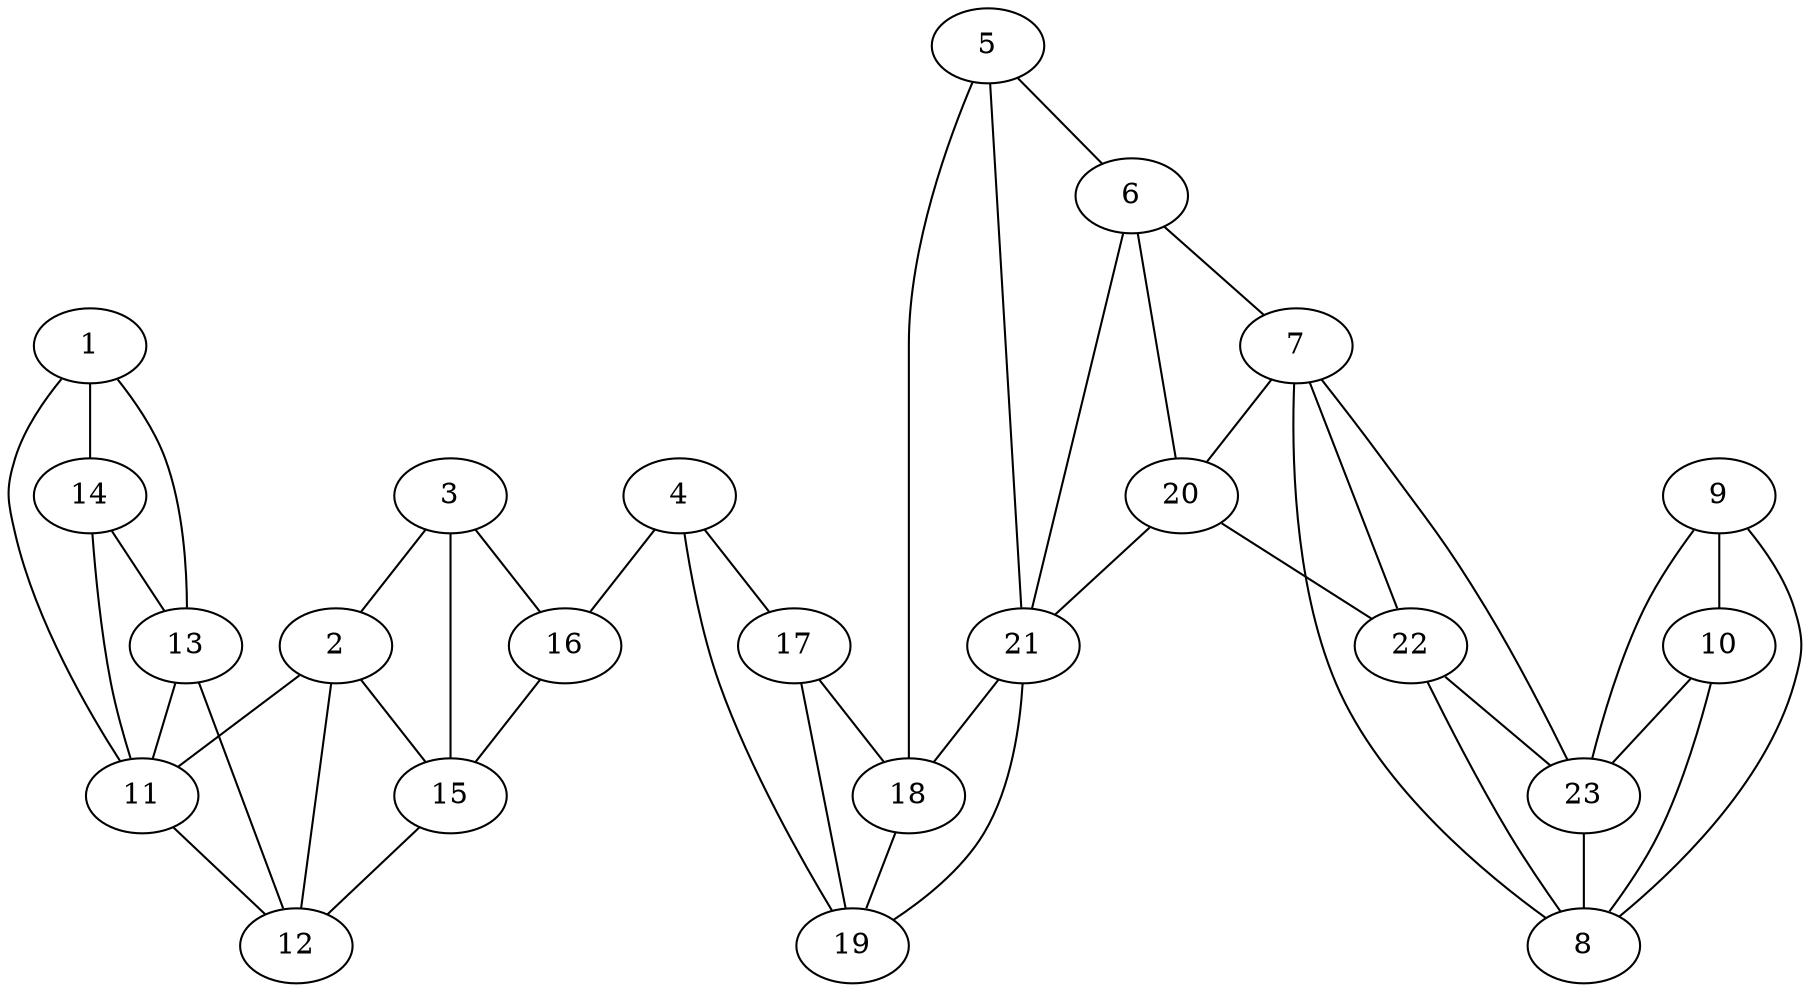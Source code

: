 graph pdb1oi7 {
	1	 [aaLength=15,
		sequence=GREGQFHTKQMLTYG,
		type=0];
	11	 [aaLength=2,
		sequence=EV,
		type=1];
	1 -- 11	 [distance0="39.00607",
		frequency=1,
		type0=3];
	14	 [aaLength=5,
		sequence=RVLVQ,
		type=1];
	1 -- 14	 [distance0="27.28504",
		frequency=1,
		type0=1];
	13	 [aaLength=6,
		sequence=KIVAGV,
		type=1];
	1 -- 13	 [distance0="30.60185",
		frequency=1,
		type0=2];
	2	 [aaLength=9,
		sequence=TVKEAVAHH,
		type=0];
	15	 [aaLength=4,
		sequence=ASII,
		type=1];
	2 -- 15	 [distance0="18.69844",
		distance1="3.0",
		frequency=2,
		type0=3,
		type1=4];
	2 -- 11	 [distance0="16.9302",
		frequency=1,
		type0=2];
	12	 [aaLength=4,
		sequence=VPVY,
		type=1];
	2 -- 12	 [distance0="15.18656",
		frequency=1,
		type0=1];
	3	 [aaLength=15,
		sequence=PAPAAADAALEAAHA,
		type=0];
	3 -- 15	 [distance0="12.13121",
		frequency=1,
		type0=1];
	3 -- 2	 [distance0="21.74751",
		frequency=1,
		type0=3];
	16	 [aaLength=4,
		sequence=LIVL,
		type=1];
	3 -- 16	 [distance0="20.86064",
		distance1="3.0",
		frequency=2,
		type0=2,
		type1=4];
	4	 [aaLength=16,
		sequence=PTLDMVRAVEEIKALG,
		type=0];
	4 -- 16	 [distance0="15.73891",
		frequency=1,
		type0=1];
	17	 [aaLength=4,
		sequence=RLIG,
		type=1];
	4 -- 17	 [distance0="21.34744",
		distance1="1.0",
		frequency=2,
		type0=2,
		type1=4];
	19	 [aaLength=4,
		sequence=GIIS,
		type=1];
	4 -- 19	 [distance0="28.1374",
		frequency=1,
		type0=3];
	5	 [aaLength=5,
		sequence=PGHVF,
		type=0];
	6	 [aaLength=15,
		sequence=SGTLTYEAAAALSQA,
		type=0];
	5 -- 6	 [distance0="19.50785",
		frequency=1,
		type0=1];
	18	 [aaLength=4,
		sequence=TKIG,
		type=1];
	5 -- 18	 [distance0="37.98896",
		frequency=1,
		type0=2];
	21	 [aaLength=5,
		sequence=VGIIS,
		type=1];
	5 -- 21	 [distance0="38.57669",
		distance1="4.0",
		frequency=2,
		type0=3,
		type1=4];
	7	 [aaLength=11,
		sequence=TFKDLLPLFNE,
		type=0];
	6 -- 7	 [distance0="36.62347",
		frequency=1,
		type0=2];
	20	 [aaLength=6,
		sequence=TTTTVG,
		type=1];
	6 -- 20	 [distance0="3.0",
		frequency=1,
		type0=4];
	6 -- 21	 [distance0="39.4497",
		frequency=1,
		type0=3];
	8	 [aaLength=14,
		sequence=SDEEEAAAWVKDHM,
		type=0];
	7 -- 8	 [distance0="27.88636",
		frequency=1,
		type0=1];
	7 -- 20	 [distance0="29.85682",
		frequency=1,
		type0=2];
	22	 [aaLength=6,
		sequence=AVVLIG,
		type=1];
	8 -- 22	 [distance0="35.14566",
		frequency=1,
		type0=2];
	9	 [aaLength=13,
		sequence=TPESKLRAFAEAG,
		type=0];
	9 -- 8	 [distance0="45.86904",
		frequency=1,
		type0=2];
	10	 [aaLength=14,
		sequence=TIDEIVELVKKALG,
		type=0];
	9 -- 10	 [distance0="26.87268",
		distance1="5.0",
		frequency=2,
		type0=1,
		type1=4];
	23	 [aaLength=5,
		sequence=VVGFI,
		type=1];
	9 -- 23	 [distance0="50.8717",
		frequency=1,
		type0=3];
	10 -- 8	 [distance0="66.15722",
		frequency=1,
		type0=3];
	10 -- 23	 [distance0="64.95053",
		frequency=1,
		type0=2];
	11 -- 12	 [distance0="4.0",
		distance1="2.0",
		frequency=2,
		type0=1,
		type1=4];
	13 -- 11	 [distance0="13.0",
		distance1="7.0",
		frequency=2,
		type0=1,
		type1=4];
	13 -- 12	 [distance0="17.0",
		frequency=1,
		type0=2];
	14 -- 11	 [distance0="37.0",
		frequency=1,
		type0=3];
	14 -- 13	 [distance0="24.0",
		distance1="19.0",
		frequency=2,
		type0=1,
		type1=4];
	15 -- 12	 [distance0="17.0",
		frequency=1,
		type0=2];
	16 -- 15	 [distance0="24.0",
		frequency=1,
		type0=3];
	17 -- 18	 [distance0="15.0",
		frequency=1,
		type0=2];
	17 -- 19	 [distance0="8.0",
		distance1="4.0",
		frequency=2,
		type0=1,
		type1=4];
	18 -- 19	 [distance0="7.0",
		frequency=1,
		type0=1];
	20 -- 21	 [distance0="24.0",
		frequency=1,
		type0=1];
	20 -- 22	 [distance0="31.0",
		frequency=1,
		type0=3];
	21 -- 18	 [distance0="15.0",
		frequency=1,
		type0=1];
	21 -- 19	 [distance0="22.0",
		frequency=1,
		type0=2];
	22 -- 7	 [distance0="30.37153",
		frequency=1,
		type0=2];
	22 -- 23	 [distance0="27.0",
		frequency=1,
		type0=1];
	23 -- 7	 [distance0="50.15406",
		frequency=1,
		type0=3];
	23 -- 8	 [distance0="37.73881",
		frequency=1,
		type0=2];
}
